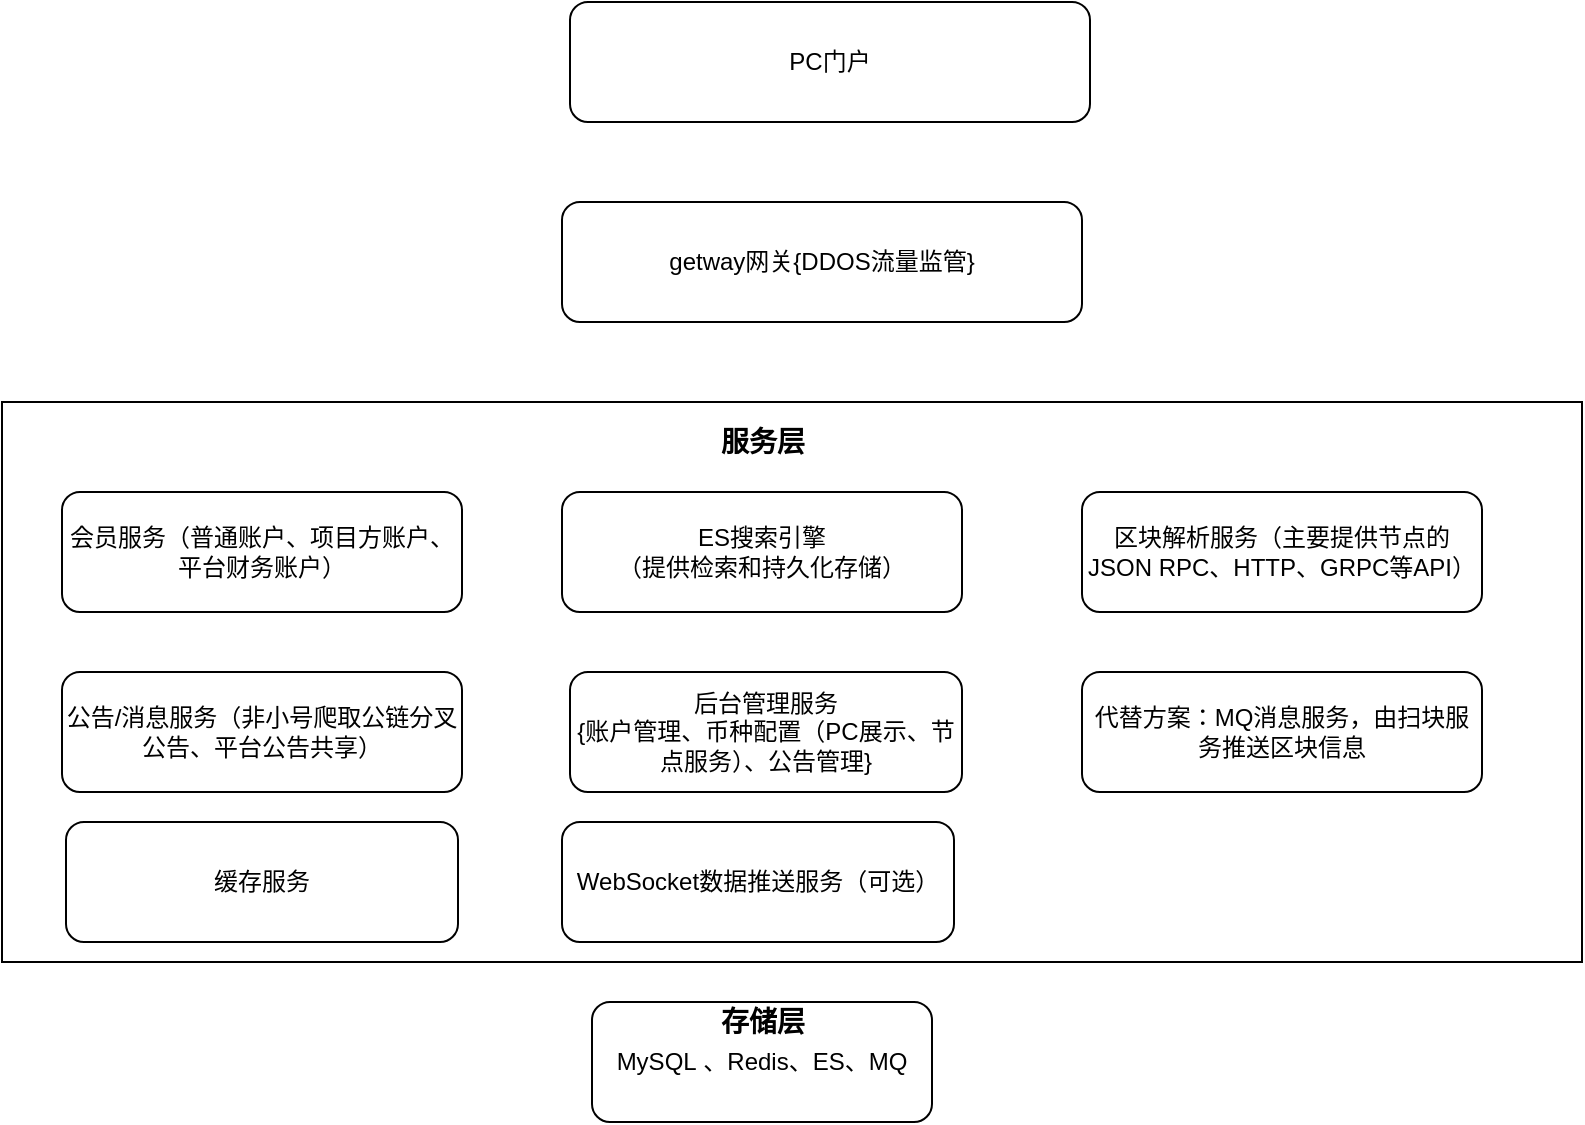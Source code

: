 <mxfile version="12.9.4" type="device"><diagram id="R1obOnHJYCSCufdvxPon" name="第 1 页"><mxGraphModel dx="1422" dy="846" grid="1" gridSize="10" guides="1" tooltips="1" connect="1" arrows="1" fold="1" page="1" pageScale="1" pageWidth="827" pageHeight="1169" math="0" shadow="0"><root><mxCell id="0"/><mxCell id="1" parent="0"/><mxCell id="_I_mgkKTfSms-j391noK-9" value="" style="rounded=0;whiteSpace=wrap;html=1;" vertex="1" parent="1"><mxGeometry x="140" y="230" width="790" height="280" as="geometry"/></mxCell><mxCell id="_I_mgkKTfSms-j391noK-3" value="getway网关{DDOS流量监管}" style="rounded=1;whiteSpace=wrap;html=1;" vertex="1" parent="1"><mxGeometry x="420" y="130" width="260" height="60" as="geometry"/></mxCell><mxCell id="_I_mgkKTfSms-j391noK-4" value="会员服务（普通账户、项目方账户、平台财务账户）" style="rounded=1;whiteSpace=wrap;html=1;" vertex="1" parent="1"><mxGeometry x="170" y="275" width="200" height="60" as="geometry"/></mxCell><mxCell id="_I_mgkKTfSms-j391noK-6" value="ES搜索引擎&lt;br&gt;（提供检索和持久化存储）" style="rounded=1;whiteSpace=wrap;html=1;" vertex="1" parent="1"><mxGeometry x="420" y="275" width="200" height="60" as="geometry"/></mxCell><mxCell id="_I_mgkKTfSms-j391noK-7" value="区块解析服务（主要提供节点的JSON RPC、HTTP、GRPC等API）" style="rounded=1;whiteSpace=wrap;html=1;" vertex="1" parent="1"><mxGeometry x="680" y="275" width="200" height="60" as="geometry"/></mxCell><mxCell id="_I_mgkKTfSms-j391noK-12" value="MySQL&amp;nbsp;、Redis、ES、MQ" style="rounded=1;whiteSpace=wrap;html=1;" vertex="1" parent="1"><mxGeometry x="435" y="530" width="170" height="60" as="geometry"/></mxCell><mxCell id="_I_mgkKTfSms-j391noK-13" value="&lt;font style=&quot;font-size: 14px&quot;&gt;&lt;b&gt;存储层&lt;/b&gt;&lt;/font&gt;" style="text;html=1;align=center;verticalAlign=middle;resizable=0;points=[];autosize=1;" vertex="1" parent="1"><mxGeometry x="490" y="530" width="60" height="20" as="geometry"/></mxCell><mxCell id="_I_mgkKTfSms-j391noK-14" value="公告/消息服务（非小号爬取公链分叉公告、平台公告共享）" style="rounded=1;whiteSpace=wrap;html=1;" vertex="1" parent="1"><mxGeometry x="170" y="365" width="200" height="60" as="geometry"/></mxCell><mxCell id="_I_mgkKTfSms-j391noK-15" value="后台管理服务&lt;br&gt;{账户管理、币种配置（PC展示、节点服务）、公告管理}" style="rounded=1;whiteSpace=wrap;html=1;" vertex="1" parent="1"><mxGeometry x="424" y="365" width="196" height="60" as="geometry"/></mxCell><mxCell id="_I_mgkKTfSms-j391noK-16" value="代替方案：MQ消息服务，由扫块服务推送区块信息" style="rounded=1;whiteSpace=wrap;html=1;" vertex="1" parent="1"><mxGeometry x="680" y="365" width="200" height="60" as="geometry"/></mxCell><mxCell id="_I_mgkKTfSms-j391noK-17" value="&lt;font style=&quot;font-size: 14px&quot;&gt;&lt;b&gt;服务层&lt;/b&gt;&lt;/font&gt;" style="text;html=1;align=center;verticalAlign=middle;resizable=0;points=[];autosize=1;" vertex="1" parent="1"><mxGeometry x="490" y="240" width="60" height="20" as="geometry"/></mxCell><mxCell id="_I_mgkKTfSms-j391noK-18" value="缓存服务" style="rounded=1;whiteSpace=wrap;html=1;" vertex="1" parent="1"><mxGeometry x="172" y="440" width="196" height="60" as="geometry"/></mxCell><mxCell id="_I_mgkKTfSms-j391noK-20" value="PC门户" style="rounded=1;whiteSpace=wrap;html=1;" vertex="1" parent="1"><mxGeometry x="424" y="30" width="260" height="60" as="geometry"/></mxCell><mxCell id="_I_mgkKTfSms-j391noK-21" value="WebSocket数据推送服务（可选）" style="rounded=1;whiteSpace=wrap;html=1;" vertex="1" parent="1"><mxGeometry x="420" y="440" width="196" height="60" as="geometry"/></mxCell></root></mxGraphModel></diagram></mxfile>